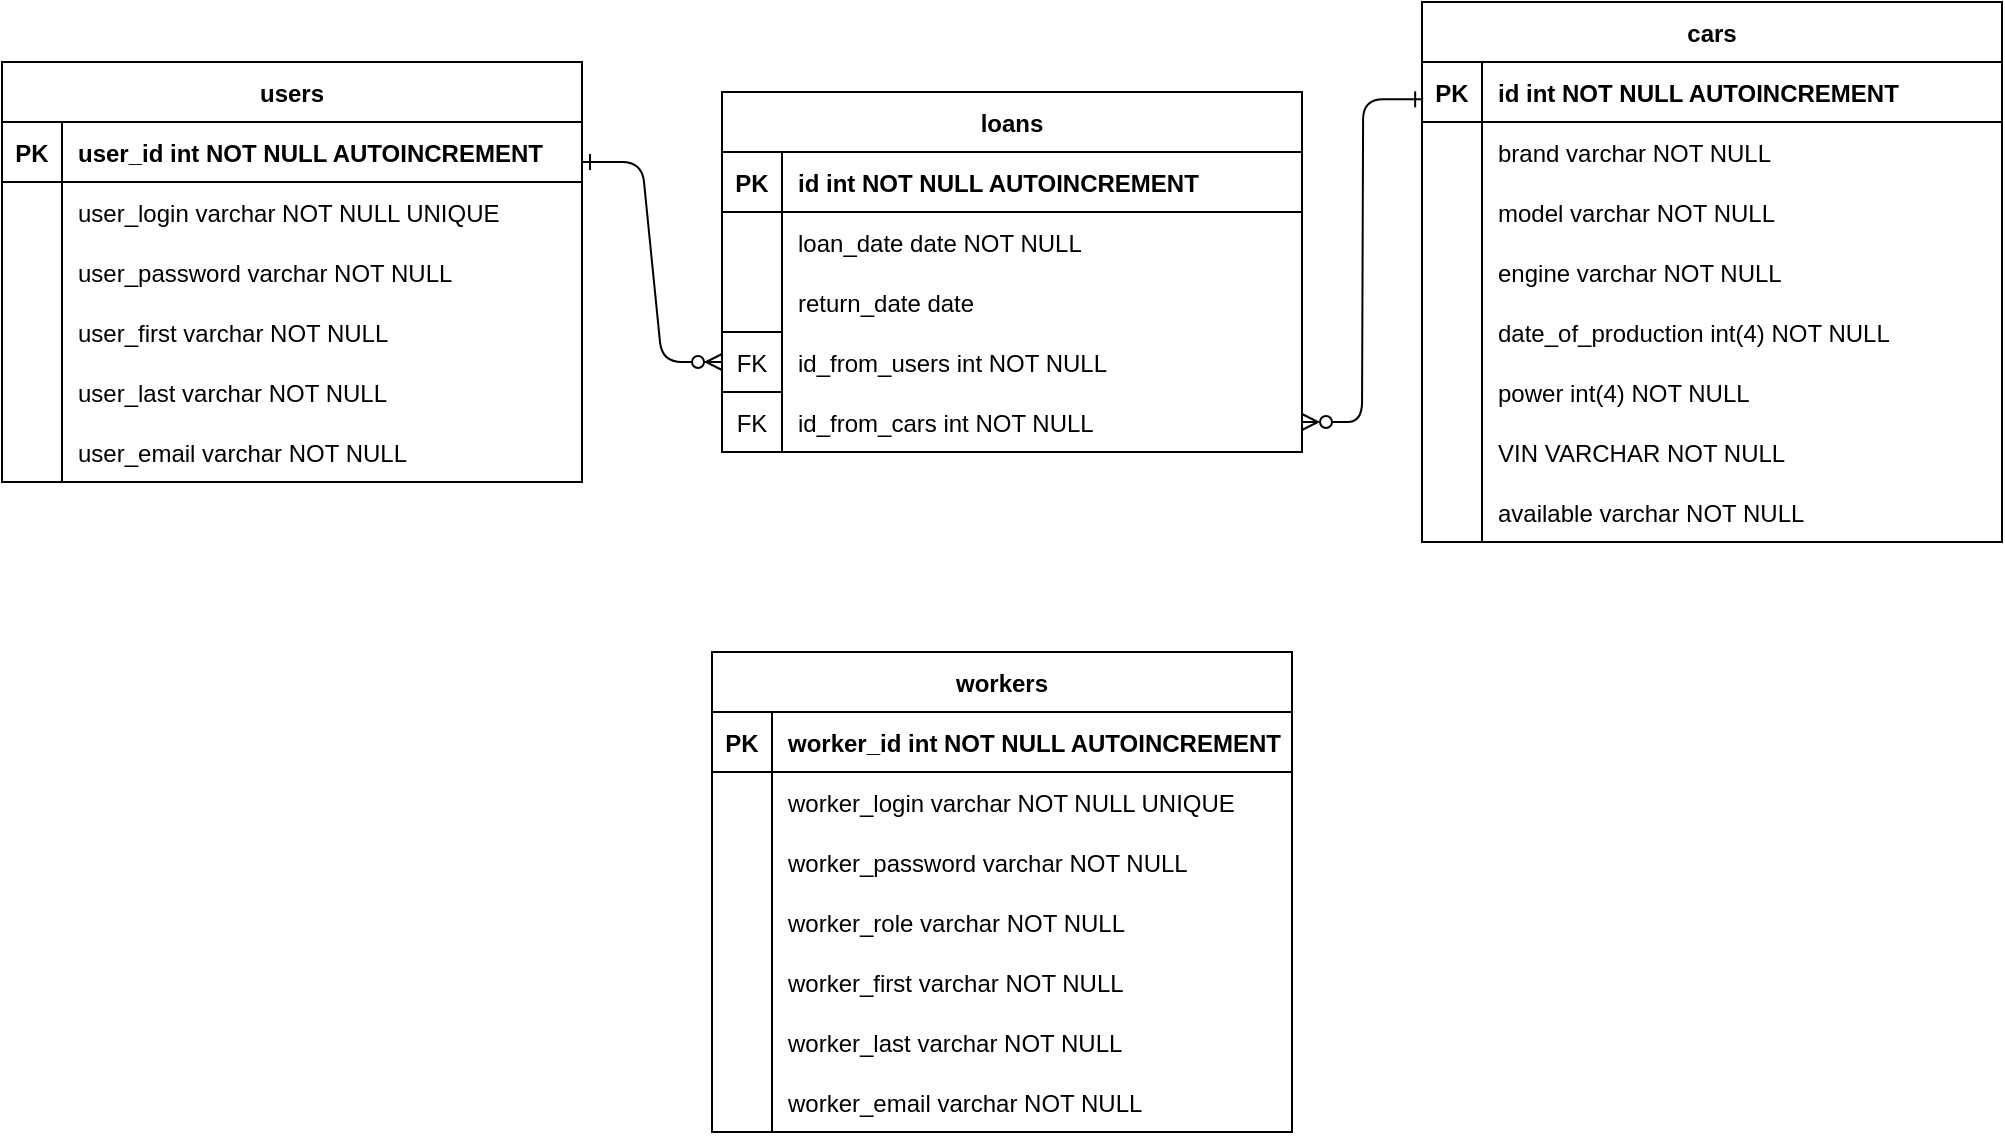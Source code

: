 <mxfile version="20.6.0" type="device"><diagram id="R2lEEEUBdFMjLlhIrx00" name="Page-1"><mxGraphModel dx="2062" dy="264" grid="1" gridSize="10" guides="1" tooltips="1" connect="1" arrows="1" fold="1" page="1" pageScale="1" pageWidth="1100" pageHeight="850" math="0" shadow="0" extFonts="Permanent Marker^https://fonts.googleapis.com/css?family=Permanent+Marker"><root><mxCell id="0"/><mxCell id="1" parent="0"/><mxCell id="vVP-Dhy6efwcaAo9dce9-1" value="workers" style="shape=table;startSize=30;container=1;collapsible=1;childLayout=tableLayout;fixedRows=1;rowLines=0;fontStyle=1;align=center;resizeLast=1;" parent="1" vertex="1"><mxGeometry x="405" y="1230" width="290" height="240" as="geometry"/></mxCell><mxCell id="vVP-Dhy6efwcaAo9dce9-2" value="" style="shape=partialRectangle;collapsible=0;dropTarget=0;pointerEvents=0;fillColor=none;points=[[0,0.5],[1,0.5]];portConstraint=eastwest;top=0;left=0;right=0;bottom=1;" parent="vVP-Dhy6efwcaAo9dce9-1" vertex="1"><mxGeometry y="30" width="290" height="30" as="geometry"/></mxCell><mxCell id="vVP-Dhy6efwcaAo9dce9-3" value="PK" style="shape=partialRectangle;overflow=hidden;connectable=0;fillColor=none;top=0;left=0;bottom=0;right=0;fontStyle=1;" parent="vVP-Dhy6efwcaAo9dce9-2" vertex="1"><mxGeometry width="30" height="30" as="geometry"><mxRectangle width="30" height="30" as="alternateBounds"/></mxGeometry></mxCell><mxCell id="vVP-Dhy6efwcaAo9dce9-4" value="worker_id int NOT NULL AUTOINCREMENT" style="shape=partialRectangle;overflow=hidden;connectable=0;fillColor=none;top=0;left=0;bottom=0;right=0;align=left;spacingLeft=6;fontStyle=1;" parent="vVP-Dhy6efwcaAo9dce9-2" vertex="1"><mxGeometry x="30" width="260" height="30" as="geometry"><mxRectangle width="260" height="30" as="alternateBounds"/></mxGeometry></mxCell><mxCell id="vVP-Dhy6efwcaAo9dce9-5" value="" style="shape=partialRectangle;collapsible=0;dropTarget=0;pointerEvents=0;fillColor=none;points=[[0,0.5],[1,0.5]];portConstraint=eastwest;top=0;left=0;right=0;bottom=0;" parent="vVP-Dhy6efwcaAo9dce9-1" vertex="1"><mxGeometry y="60" width="290" height="30" as="geometry"/></mxCell><mxCell id="vVP-Dhy6efwcaAo9dce9-6" value="" style="shape=partialRectangle;overflow=hidden;connectable=0;fillColor=none;top=0;left=0;bottom=0;right=0;" parent="vVP-Dhy6efwcaAo9dce9-5" vertex="1"><mxGeometry width="30" height="30" as="geometry"><mxRectangle width="30" height="30" as="alternateBounds"/></mxGeometry></mxCell><mxCell id="vVP-Dhy6efwcaAo9dce9-7" value="worker_login varchar NOT NULL UNIQUE" style="shape=partialRectangle;overflow=hidden;connectable=0;fillColor=none;top=0;left=0;bottom=0;right=0;align=left;spacingLeft=6;" parent="vVP-Dhy6efwcaAo9dce9-5" vertex="1"><mxGeometry x="30" width="260" height="30" as="geometry"><mxRectangle width="260" height="30" as="alternateBounds"/></mxGeometry></mxCell><mxCell id="vVP-Dhy6efwcaAo9dce9-8" value="" style="shape=partialRectangle;collapsible=0;dropTarget=0;pointerEvents=0;fillColor=none;points=[[0,0.5],[1,0.5]];portConstraint=eastwest;top=0;left=0;right=0;bottom=0;" parent="vVP-Dhy6efwcaAo9dce9-1" vertex="1"><mxGeometry y="90" width="290" height="30" as="geometry"/></mxCell><mxCell id="vVP-Dhy6efwcaAo9dce9-9" value="" style="shape=partialRectangle;overflow=hidden;connectable=0;fillColor=none;top=0;left=0;bottom=0;right=0;" parent="vVP-Dhy6efwcaAo9dce9-8" vertex="1"><mxGeometry width="30" height="30" as="geometry"><mxRectangle width="30" height="30" as="alternateBounds"/></mxGeometry></mxCell><mxCell id="vVP-Dhy6efwcaAo9dce9-10" value="worker_password varchar NOT NULL" style="shape=partialRectangle;overflow=hidden;connectable=0;fillColor=none;top=0;left=0;bottom=0;right=0;align=left;spacingLeft=6;" parent="vVP-Dhy6efwcaAo9dce9-8" vertex="1"><mxGeometry x="30" width="260" height="30" as="geometry"><mxRectangle width="260" height="30" as="alternateBounds"/></mxGeometry></mxCell><mxCell id="vVP-Dhy6efwcaAo9dce9-11" value="worker_role varchar NOT NULL" style="shape=partialRectangle;overflow=hidden;connectable=0;fillColor=none;top=0;left=0;bottom=0;right=0;align=left;spacingLeft=6;" parent="1" vertex="1"><mxGeometry x="435" y="1350" width="220" height="30" as="geometry"><mxRectangle width="220" height="30" as="alternateBounds"/></mxGeometry></mxCell><mxCell id="vVP-Dhy6efwcaAo9dce9-12" value="worker_first varchar NOT NULL" style="shape=partialRectangle;overflow=hidden;connectable=0;fillColor=none;top=0;left=0;bottom=0;right=0;align=left;spacingLeft=6;" parent="1" vertex="1"><mxGeometry x="435" y="1380" width="220" height="30" as="geometry"><mxRectangle width="220" height="30" as="alternateBounds"/></mxGeometry></mxCell><mxCell id="vVP-Dhy6efwcaAo9dce9-13" value="worker_last varchar NOT NULL" style="shape=partialRectangle;overflow=hidden;connectable=0;fillColor=none;top=0;left=0;bottom=0;right=0;align=left;spacingLeft=6;" parent="1" vertex="1"><mxGeometry x="435" y="1410" width="220" height="30" as="geometry"><mxRectangle width="220" height="30" as="alternateBounds"/></mxGeometry></mxCell><mxCell id="vVP-Dhy6efwcaAo9dce9-14" value="worker_email varchar NOT NULL" style="shape=partialRectangle;overflow=hidden;connectable=0;fillColor=none;top=0;left=0;bottom=0;right=0;align=left;spacingLeft=6;" parent="1" vertex="1"><mxGeometry x="435" y="1440" width="220" height="30" as="geometry"><mxRectangle width="220" height="30" as="alternateBounds"/></mxGeometry></mxCell><mxCell id="vVP-Dhy6efwcaAo9dce9-26" value="" style="endArrow=none;html=1;rounded=0;" parent="1" edge="1"><mxGeometry width="50" height="50" relative="1" as="geometry"><mxPoint x="435" y="1470" as="sourcePoint"/><mxPoint x="435" y="1350" as="targetPoint"/></mxGeometry></mxCell><mxCell id="vVP-Dhy6efwcaAo9dce9-37" value="users" style="shape=table;startSize=30;container=1;collapsible=1;childLayout=tableLayout;fixedRows=1;rowLines=0;fontStyle=1;align=center;resizeLast=1;" parent="1" vertex="1"><mxGeometry x="50" y="935" width="290" height="210" as="geometry"/></mxCell><mxCell id="vVP-Dhy6efwcaAo9dce9-38" value="" style="shape=partialRectangle;collapsible=0;dropTarget=0;pointerEvents=0;fillColor=none;points=[[0,0.5],[1,0.5]];portConstraint=eastwest;top=0;left=0;right=0;bottom=1;" parent="vVP-Dhy6efwcaAo9dce9-37" vertex="1"><mxGeometry y="30" width="290" height="30" as="geometry"/></mxCell><mxCell id="vVP-Dhy6efwcaAo9dce9-39" value="PK" style="shape=partialRectangle;overflow=hidden;connectable=0;fillColor=none;top=0;left=0;bottom=0;right=0;fontStyle=1;" parent="vVP-Dhy6efwcaAo9dce9-38" vertex="1"><mxGeometry width="30" height="30" as="geometry"><mxRectangle width="30" height="30" as="alternateBounds"/></mxGeometry></mxCell><mxCell id="vVP-Dhy6efwcaAo9dce9-40" value="user_id int NOT NULL AUTOINCREMENT" style="shape=partialRectangle;overflow=hidden;connectable=0;fillColor=none;top=0;left=0;bottom=0;right=0;align=left;spacingLeft=6;fontStyle=1;" parent="vVP-Dhy6efwcaAo9dce9-38" vertex="1"><mxGeometry x="30" width="260" height="30" as="geometry"><mxRectangle width="260" height="30" as="alternateBounds"/></mxGeometry></mxCell><mxCell id="vVP-Dhy6efwcaAo9dce9-41" value="" style="shape=partialRectangle;collapsible=0;dropTarget=0;pointerEvents=0;fillColor=none;points=[[0,0.5],[1,0.5]];portConstraint=eastwest;top=0;left=0;right=0;bottom=0;" parent="vVP-Dhy6efwcaAo9dce9-37" vertex="1"><mxGeometry y="60" width="290" height="30" as="geometry"/></mxCell><mxCell id="vVP-Dhy6efwcaAo9dce9-42" value="" style="shape=partialRectangle;overflow=hidden;connectable=0;fillColor=none;top=0;left=0;bottom=0;right=0;" parent="vVP-Dhy6efwcaAo9dce9-41" vertex="1"><mxGeometry width="30" height="30" as="geometry"><mxRectangle width="30" height="30" as="alternateBounds"/></mxGeometry></mxCell><mxCell id="vVP-Dhy6efwcaAo9dce9-43" value="user_login varchar NOT NULL UNIQUE" style="shape=partialRectangle;overflow=hidden;connectable=0;fillColor=none;top=0;left=0;bottom=0;right=0;align=left;spacingLeft=6;" parent="vVP-Dhy6efwcaAo9dce9-41" vertex="1"><mxGeometry x="30" width="260" height="30" as="geometry"><mxRectangle width="260" height="30" as="alternateBounds"/></mxGeometry></mxCell><mxCell id="vVP-Dhy6efwcaAo9dce9-44" value="" style="shape=partialRectangle;collapsible=0;dropTarget=0;pointerEvents=0;fillColor=none;points=[[0,0.5],[1,0.5]];portConstraint=eastwest;top=0;left=0;right=0;bottom=0;" parent="vVP-Dhy6efwcaAo9dce9-37" vertex="1"><mxGeometry y="90" width="290" height="30" as="geometry"/></mxCell><mxCell id="vVP-Dhy6efwcaAo9dce9-45" value="" style="shape=partialRectangle;overflow=hidden;connectable=0;fillColor=none;top=0;left=0;bottom=0;right=0;" parent="vVP-Dhy6efwcaAo9dce9-44" vertex="1"><mxGeometry width="30" height="30" as="geometry"><mxRectangle width="30" height="30" as="alternateBounds"/></mxGeometry></mxCell><mxCell id="vVP-Dhy6efwcaAo9dce9-46" value="user_password varchar NOT NULL" style="shape=partialRectangle;overflow=hidden;connectable=0;fillColor=none;top=0;left=0;bottom=0;right=0;align=left;spacingLeft=6;" parent="vVP-Dhy6efwcaAo9dce9-44" vertex="1"><mxGeometry x="30" width="260" height="30" as="geometry"><mxRectangle width="260" height="30" as="alternateBounds"/></mxGeometry></mxCell><mxCell id="vVP-Dhy6efwcaAo9dce9-48" value="user_first varchar NOT NULL" style="shape=partialRectangle;overflow=hidden;connectable=0;fillColor=none;top=0;left=0;bottom=0;right=0;align=left;spacingLeft=6;" parent="1" vertex="1"><mxGeometry x="80" y="1055" width="220" height="30" as="geometry"><mxRectangle width="220" height="30" as="alternateBounds"/></mxGeometry></mxCell><mxCell id="vVP-Dhy6efwcaAo9dce9-49" value="user_last varchar NOT NULL" style="shape=partialRectangle;overflow=hidden;connectable=0;fillColor=none;top=0;left=0;bottom=0;right=0;align=left;spacingLeft=6;" parent="1" vertex="1"><mxGeometry x="80" y="1085" width="220" height="30" as="geometry"><mxRectangle width="220" height="30" as="alternateBounds"/></mxGeometry></mxCell><mxCell id="vVP-Dhy6efwcaAo9dce9-50" value="user_email varchar NOT NULL" style="shape=partialRectangle;overflow=hidden;connectable=0;fillColor=none;top=0;left=0;bottom=0;right=0;align=left;spacingLeft=6;" parent="1" vertex="1"><mxGeometry x="80" y="1115" width="220" height="30" as="geometry"><mxRectangle width="220" height="30" as="alternateBounds"/></mxGeometry></mxCell><mxCell id="vVP-Dhy6efwcaAo9dce9-51" value="" style="endArrow=none;html=1;rounded=0;" parent="1" edge="1"><mxGeometry width="50" height="50" relative="1" as="geometry"><mxPoint x="80" y="1145" as="sourcePoint"/><mxPoint x="80" y="1055" as="targetPoint"/></mxGeometry></mxCell><mxCell id="vVP-Dhy6efwcaAo9dce9-52" value="cars" style="shape=table;startSize=30;container=1;collapsible=1;childLayout=tableLayout;fixedRows=1;rowLines=0;fontStyle=1;align=center;resizeLast=1;" parent="1" vertex="1"><mxGeometry x="760" y="905" width="290" height="270" as="geometry"/></mxCell><mxCell id="vVP-Dhy6efwcaAo9dce9-53" value="" style="shape=partialRectangle;collapsible=0;dropTarget=0;pointerEvents=0;fillColor=none;points=[[0,0.5],[1,0.5]];portConstraint=eastwest;top=0;left=0;right=0;bottom=1;" parent="vVP-Dhy6efwcaAo9dce9-52" vertex="1"><mxGeometry y="30" width="290" height="30" as="geometry"/></mxCell><mxCell id="vVP-Dhy6efwcaAo9dce9-54" value="PK" style="shape=partialRectangle;overflow=hidden;connectable=0;fillColor=none;top=0;left=0;bottom=0;right=0;fontStyle=1;" parent="vVP-Dhy6efwcaAo9dce9-53" vertex="1"><mxGeometry width="30" height="30" as="geometry"><mxRectangle width="30" height="30" as="alternateBounds"/></mxGeometry></mxCell><mxCell id="vVP-Dhy6efwcaAo9dce9-55" value="id int NOT NULL AUTOINCREMENT" style="shape=partialRectangle;overflow=hidden;connectable=0;fillColor=none;top=0;left=0;bottom=0;right=0;align=left;spacingLeft=6;fontStyle=1;" parent="vVP-Dhy6efwcaAo9dce9-53" vertex="1"><mxGeometry x="30" width="260" height="30" as="geometry"><mxRectangle width="260" height="30" as="alternateBounds"/></mxGeometry></mxCell><mxCell id="vVP-Dhy6efwcaAo9dce9-56" value="" style="shape=partialRectangle;collapsible=0;dropTarget=0;pointerEvents=0;fillColor=none;points=[[0,0.5],[1,0.5]];portConstraint=eastwest;top=0;left=0;right=0;bottom=0;" parent="vVP-Dhy6efwcaAo9dce9-52" vertex="1"><mxGeometry y="60" width="290" height="30" as="geometry"/></mxCell><mxCell id="vVP-Dhy6efwcaAo9dce9-57" value="" style="shape=partialRectangle;overflow=hidden;connectable=0;fillColor=none;top=0;left=0;bottom=0;right=0;" parent="vVP-Dhy6efwcaAo9dce9-56" vertex="1"><mxGeometry width="30" height="30" as="geometry"><mxRectangle width="30" height="30" as="alternateBounds"/></mxGeometry></mxCell><mxCell id="vVP-Dhy6efwcaAo9dce9-58" value="brand varchar NOT NULL" style="shape=partialRectangle;overflow=hidden;connectable=0;fillColor=none;top=0;left=0;bottom=0;right=0;align=left;spacingLeft=6;" parent="vVP-Dhy6efwcaAo9dce9-56" vertex="1"><mxGeometry x="30" width="260" height="30" as="geometry"><mxRectangle width="260" height="30" as="alternateBounds"/></mxGeometry></mxCell><mxCell id="vVP-Dhy6efwcaAo9dce9-59" value="" style="shape=partialRectangle;collapsible=0;dropTarget=0;pointerEvents=0;fillColor=none;points=[[0,0.5],[1,0.5]];portConstraint=eastwest;top=0;left=0;right=0;bottom=0;" parent="vVP-Dhy6efwcaAo9dce9-52" vertex="1"><mxGeometry y="90" width="290" height="30" as="geometry"/></mxCell><mxCell id="vVP-Dhy6efwcaAo9dce9-60" value="" style="shape=partialRectangle;overflow=hidden;connectable=0;fillColor=none;top=0;left=0;bottom=0;right=0;" parent="vVP-Dhy6efwcaAo9dce9-59" vertex="1"><mxGeometry width="30" height="30" as="geometry"><mxRectangle width="30" height="30" as="alternateBounds"/></mxGeometry></mxCell><mxCell id="vVP-Dhy6efwcaAo9dce9-61" value="model varchar NOT NULL" style="shape=partialRectangle;overflow=hidden;connectable=0;fillColor=none;top=0;left=0;bottom=0;right=0;align=left;spacingLeft=6;" parent="vVP-Dhy6efwcaAo9dce9-59" vertex="1"><mxGeometry x="30" width="260" height="30" as="geometry"><mxRectangle width="260" height="30" as="alternateBounds"/></mxGeometry></mxCell><mxCell id="vVP-Dhy6efwcaAo9dce9-62" value="engine varchar NOT NULL" style="shape=partialRectangle;overflow=hidden;connectable=0;fillColor=none;top=0;left=0;bottom=0;right=0;align=left;spacingLeft=6;" parent="1" vertex="1"><mxGeometry x="790" y="1025" width="220" height="30" as="geometry"><mxRectangle width="220" height="30" as="alternateBounds"/></mxGeometry></mxCell><mxCell id="vVP-Dhy6efwcaAo9dce9-63" value="date_of_production int(4) NOT NULL" style="shape=partialRectangle;overflow=hidden;connectable=0;fillColor=none;top=0;left=0;bottom=0;right=0;align=left;spacingLeft=6;" parent="1" vertex="1"><mxGeometry x="790" y="1055" width="220" height="30" as="geometry"><mxRectangle width="220" height="30" as="alternateBounds"/></mxGeometry></mxCell><mxCell id="vVP-Dhy6efwcaAo9dce9-64" value="power int(4) NOT NULL" style="shape=partialRectangle;overflow=hidden;connectable=0;fillColor=none;top=0;left=0;bottom=0;right=0;align=left;spacingLeft=6;" parent="1" vertex="1"><mxGeometry x="790" y="1085" width="220" height="30" as="geometry"><mxRectangle width="220" height="30" as="alternateBounds"/></mxGeometry></mxCell><mxCell id="vVP-Dhy6efwcaAo9dce9-65" value="VIN VARCHAR NOT NULL" style="shape=partialRectangle;overflow=hidden;connectable=0;fillColor=none;top=0;left=0;bottom=0;right=0;align=left;spacingLeft=6;" parent="1" vertex="1"><mxGeometry x="790" y="1115" width="220" height="30" as="geometry"><mxRectangle width="220" height="30" as="alternateBounds"/></mxGeometry></mxCell><mxCell id="vVP-Dhy6efwcaAo9dce9-66" value="" style="endArrow=none;html=1;rounded=0;" parent="1" edge="1"><mxGeometry width="50" height="50" relative="1" as="geometry"><mxPoint x="790" y="1175" as="sourcePoint"/><mxPoint x="790" y="1025" as="targetPoint"/></mxGeometry></mxCell><mxCell id="vVP-Dhy6efwcaAo9dce9-82" value="available varchar NOT NULL" style="shape=partialRectangle;overflow=hidden;connectable=0;fillColor=none;top=0;left=0;bottom=0;right=0;align=left;spacingLeft=6;" parent="1" vertex="1"><mxGeometry x="790" y="1145" width="220" height="30" as="geometry"><mxRectangle width="220" height="30" as="alternateBounds"/></mxGeometry></mxCell><mxCell id="vVP-Dhy6efwcaAo9dce9-83" value="loans" style="shape=table;startSize=30;container=1;collapsible=1;childLayout=tableLayout;fixedRows=1;rowLines=0;fontStyle=1;align=center;resizeLast=1;" parent="1" vertex="1"><mxGeometry x="410" y="950" width="290" height="180" as="geometry"/></mxCell><mxCell id="vVP-Dhy6efwcaAo9dce9-84" value="" style="shape=partialRectangle;collapsible=0;dropTarget=0;pointerEvents=0;fillColor=none;points=[[0,0.5],[1,0.5]];portConstraint=eastwest;top=0;left=0;right=0;bottom=1;" parent="vVP-Dhy6efwcaAo9dce9-83" vertex="1"><mxGeometry y="30" width="290" height="30" as="geometry"/></mxCell><mxCell id="vVP-Dhy6efwcaAo9dce9-85" value="PK" style="shape=partialRectangle;overflow=hidden;connectable=0;fillColor=none;top=0;left=0;bottom=0;right=0;fontStyle=1;" parent="vVP-Dhy6efwcaAo9dce9-84" vertex="1"><mxGeometry width="30" height="30" as="geometry"><mxRectangle width="30" height="30" as="alternateBounds"/></mxGeometry></mxCell><mxCell id="vVP-Dhy6efwcaAo9dce9-86" value="id int NOT NULL AUTOINCREMENT" style="shape=partialRectangle;overflow=hidden;connectable=0;fillColor=none;top=0;left=0;bottom=0;right=0;align=left;spacingLeft=6;fontStyle=1;" parent="vVP-Dhy6efwcaAo9dce9-84" vertex="1"><mxGeometry x="30" width="260" height="30" as="geometry"><mxRectangle width="260" height="30" as="alternateBounds"/></mxGeometry></mxCell><mxCell id="vVP-Dhy6efwcaAo9dce9-87" value="" style="shape=partialRectangle;collapsible=0;dropTarget=0;pointerEvents=0;fillColor=none;points=[[0,0.5],[1,0.5]];portConstraint=eastwest;top=0;left=0;right=0;bottom=0;" parent="vVP-Dhy6efwcaAo9dce9-83" vertex="1"><mxGeometry y="60" width="290" height="30" as="geometry"/></mxCell><mxCell id="vVP-Dhy6efwcaAo9dce9-88" value="" style="shape=partialRectangle;overflow=hidden;connectable=0;fillColor=none;top=0;left=0;bottom=0;right=0;" parent="vVP-Dhy6efwcaAo9dce9-87" vertex="1"><mxGeometry width="30" height="30" as="geometry"><mxRectangle width="30" height="30" as="alternateBounds"/></mxGeometry></mxCell><mxCell id="vVP-Dhy6efwcaAo9dce9-89" value="loan_date date NOT NULL" style="shape=partialRectangle;overflow=hidden;connectable=0;fillColor=none;top=0;left=0;bottom=0;right=0;align=left;spacingLeft=6;" parent="vVP-Dhy6efwcaAo9dce9-87" vertex="1"><mxGeometry x="30" width="260" height="30" as="geometry"><mxRectangle width="260" height="30" as="alternateBounds"/></mxGeometry></mxCell><mxCell id="vVP-Dhy6efwcaAo9dce9-90" value="" style="shape=partialRectangle;collapsible=0;dropTarget=0;pointerEvents=0;fillColor=none;points=[[0,0.5],[1,0.5]];portConstraint=eastwest;top=0;left=0;right=0;bottom=0;" parent="vVP-Dhy6efwcaAo9dce9-83" vertex="1"><mxGeometry y="90" width="290" height="30" as="geometry"/></mxCell><mxCell id="vVP-Dhy6efwcaAo9dce9-91" value="" style="shape=partialRectangle;overflow=hidden;connectable=0;fillColor=none;top=0;left=0;bottom=0;right=0;" parent="vVP-Dhy6efwcaAo9dce9-90" vertex="1"><mxGeometry width="30" height="30" as="geometry"><mxRectangle width="30" height="30" as="alternateBounds"/></mxGeometry></mxCell><mxCell id="vVP-Dhy6efwcaAo9dce9-92" value="return_date date" style="shape=partialRectangle;overflow=hidden;connectable=0;fillColor=none;top=0;left=0;bottom=0;right=0;align=left;spacingLeft=6;" parent="vVP-Dhy6efwcaAo9dce9-90" vertex="1"><mxGeometry x="30" width="260" height="30" as="geometry"><mxRectangle width="260" height="30" as="alternateBounds"/></mxGeometry></mxCell><mxCell id="vVP-Dhy6efwcaAo9dce9-93" value="id_from_users int NOT NULL" style="shape=partialRectangle;overflow=hidden;connectable=0;fillColor=none;top=0;left=0;bottom=0;right=0;align=left;spacingLeft=6;" parent="1" vertex="1"><mxGeometry x="440" y="1070" width="220" height="30" as="geometry"><mxRectangle width="220" height="30" as="alternateBounds"/></mxGeometry></mxCell><mxCell id="vVP-Dhy6efwcaAo9dce9-94" value="id_from_cars int NOT NULL" style="shape=partialRectangle;overflow=hidden;connectable=0;fillColor=none;top=0;left=0;bottom=0;right=0;align=left;spacingLeft=6;" parent="1" vertex="1"><mxGeometry x="440" y="1100" width="220" height="30" as="geometry"><mxRectangle width="220" height="30" as="alternateBounds"/></mxGeometry></mxCell><mxCell id="vVP-Dhy6efwcaAo9dce9-97" value="" style="endArrow=none;html=1;rounded=0;" parent="1" edge="1"><mxGeometry width="50" height="50" relative="1" as="geometry"><mxPoint x="440" y="1130" as="sourcePoint"/><mxPoint x="440" y="1070" as="targetPoint"/></mxGeometry></mxCell><mxCell id="vVP-Dhy6efwcaAo9dce9-99" value="FK" style="shape=partialRectangle;overflow=hidden;connectable=0;fillColor=none;top=0;left=0;bottom=0;right=0;" parent="1" vertex="1"><mxGeometry x="410" y="1100" width="30" height="30" as="geometry"><mxRectangle width="30" height="30" as="alternateBounds"/></mxGeometry></mxCell><mxCell id="vVP-Dhy6efwcaAo9dce9-100" value="FK" style="shape=partialRectangle;overflow=hidden;connectable=0;fillColor=none;top=0;left=0;bottom=0;right=0;" parent="1" vertex="1"><mxGeometry x="410" y="1070" width="30" height="30" as="geometry"><mxRectangle width="30" height="30" as="alternateBounds"/></mxGeometry></mxCell><mxCell id="vVP-Dhy6efwcaAo9dce9-101" value="" style="endArrow=none;html=1;rounded=0;" parent="1" edge="1"><mxGeometry width="50" height="50" relative="1" as="geometry"><mxPoint x="410" y="1100" as="sourcePoint"/><mxPoint x="440" y="1100" as="targetPoint"/></mxGeometry></mxCell><mxCell id="vVP-Dhy6efwcaAo9dce9-102" value="" style="endArrow=none;html=1;rounded=0;" parent="1" edge="1"><mxGeometry width="50" height="50" relative="1" as="geometry"><mxPoint x="410" y="1070" as="sourcePoint"/><mxPoint x="440" y="1070" as="targetPoint"/><Array as="points"><mxPoint x="430" y="1070"/></Array></mxGeometry></mxCell><mxCell id="vVP-Dhy6efwcaAo9dce9-104" value="" style="edgeStyle=entityRelationEdgeStyle;endArrow=ERzeroToMany;startArrow=ERone;endFill=1;startFill=0;" parent="1" edge="1"><mxGeometry width="100" height="100" relative="1" as="geometry"><mxPoint x="340" y="985" as="sourcePoint"/><mxPoint x="410" y="1085" as="targetPoint"/></mxGeometry></mxCell><mxCell id="vVP-Dhy6efwcaAo9dce9-105" value="" style="edgeStyle=entityRelationEdgeStyle;endArrow=ERone;startArrow=ERzeroToMany;endFill=1;startFill=0;entryX=0.002;entryY=0.622;entryDx=0;entryDy=0;entryPerimeter=0;" parent="1" target="vVP-Dhy6efwcaAo9dce9-53" edge="1"><mxGeometry width="100" height="100" relative="1" as="geometry"><mxPoint x="700" y="1115" as="sourcePoint"/><mxPoint x="775" y="1215" as="targetPoint"/></mxGeometry></mxCell></root></mxGraphModel></diagram></mxfile>